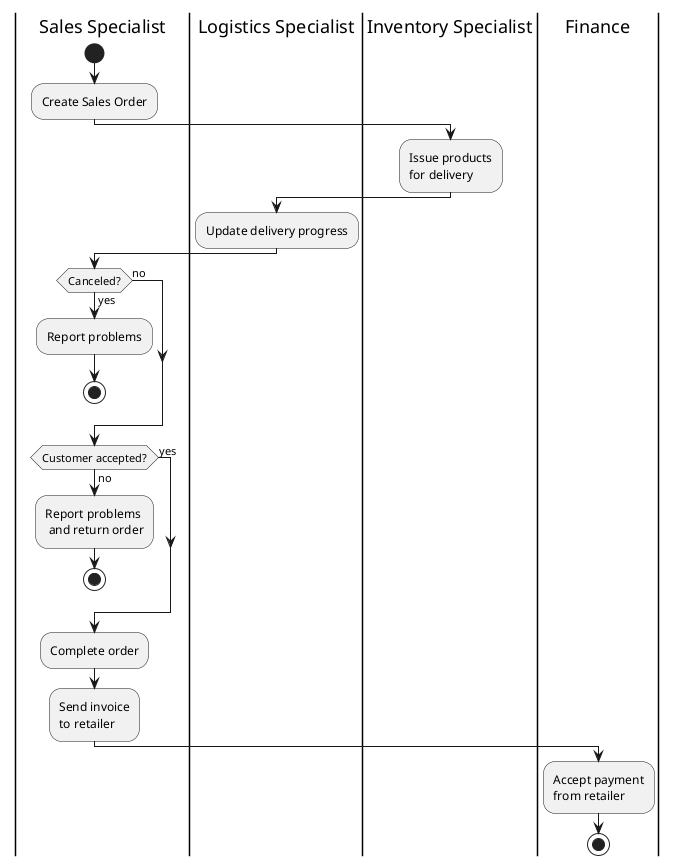 @startuml sales-workflow
|sales_spec|Sales Specialist
|log_spec|Logistics Specialist
|inv_spec|Inventory Specialist
|fin|Finance

|sales_spec|
start
:Create Sales Order;

|inv_spec|
:Issue products\nfor delivery;

|log_spec|
:Update delivery progress;

|sales_spec|
if (Canceled?) then (yes)
    :Report problems;
    stop
else (no)
endif

|sales_spec|
if (Customer accepted?) then (no)
    :Report problems\n and return order;
    stop
else (yes)
endif

:Complete order;
:Send invoice\nto retailer;

|fin|
:Accept payment\nfrom retailer;

stop
@enduml